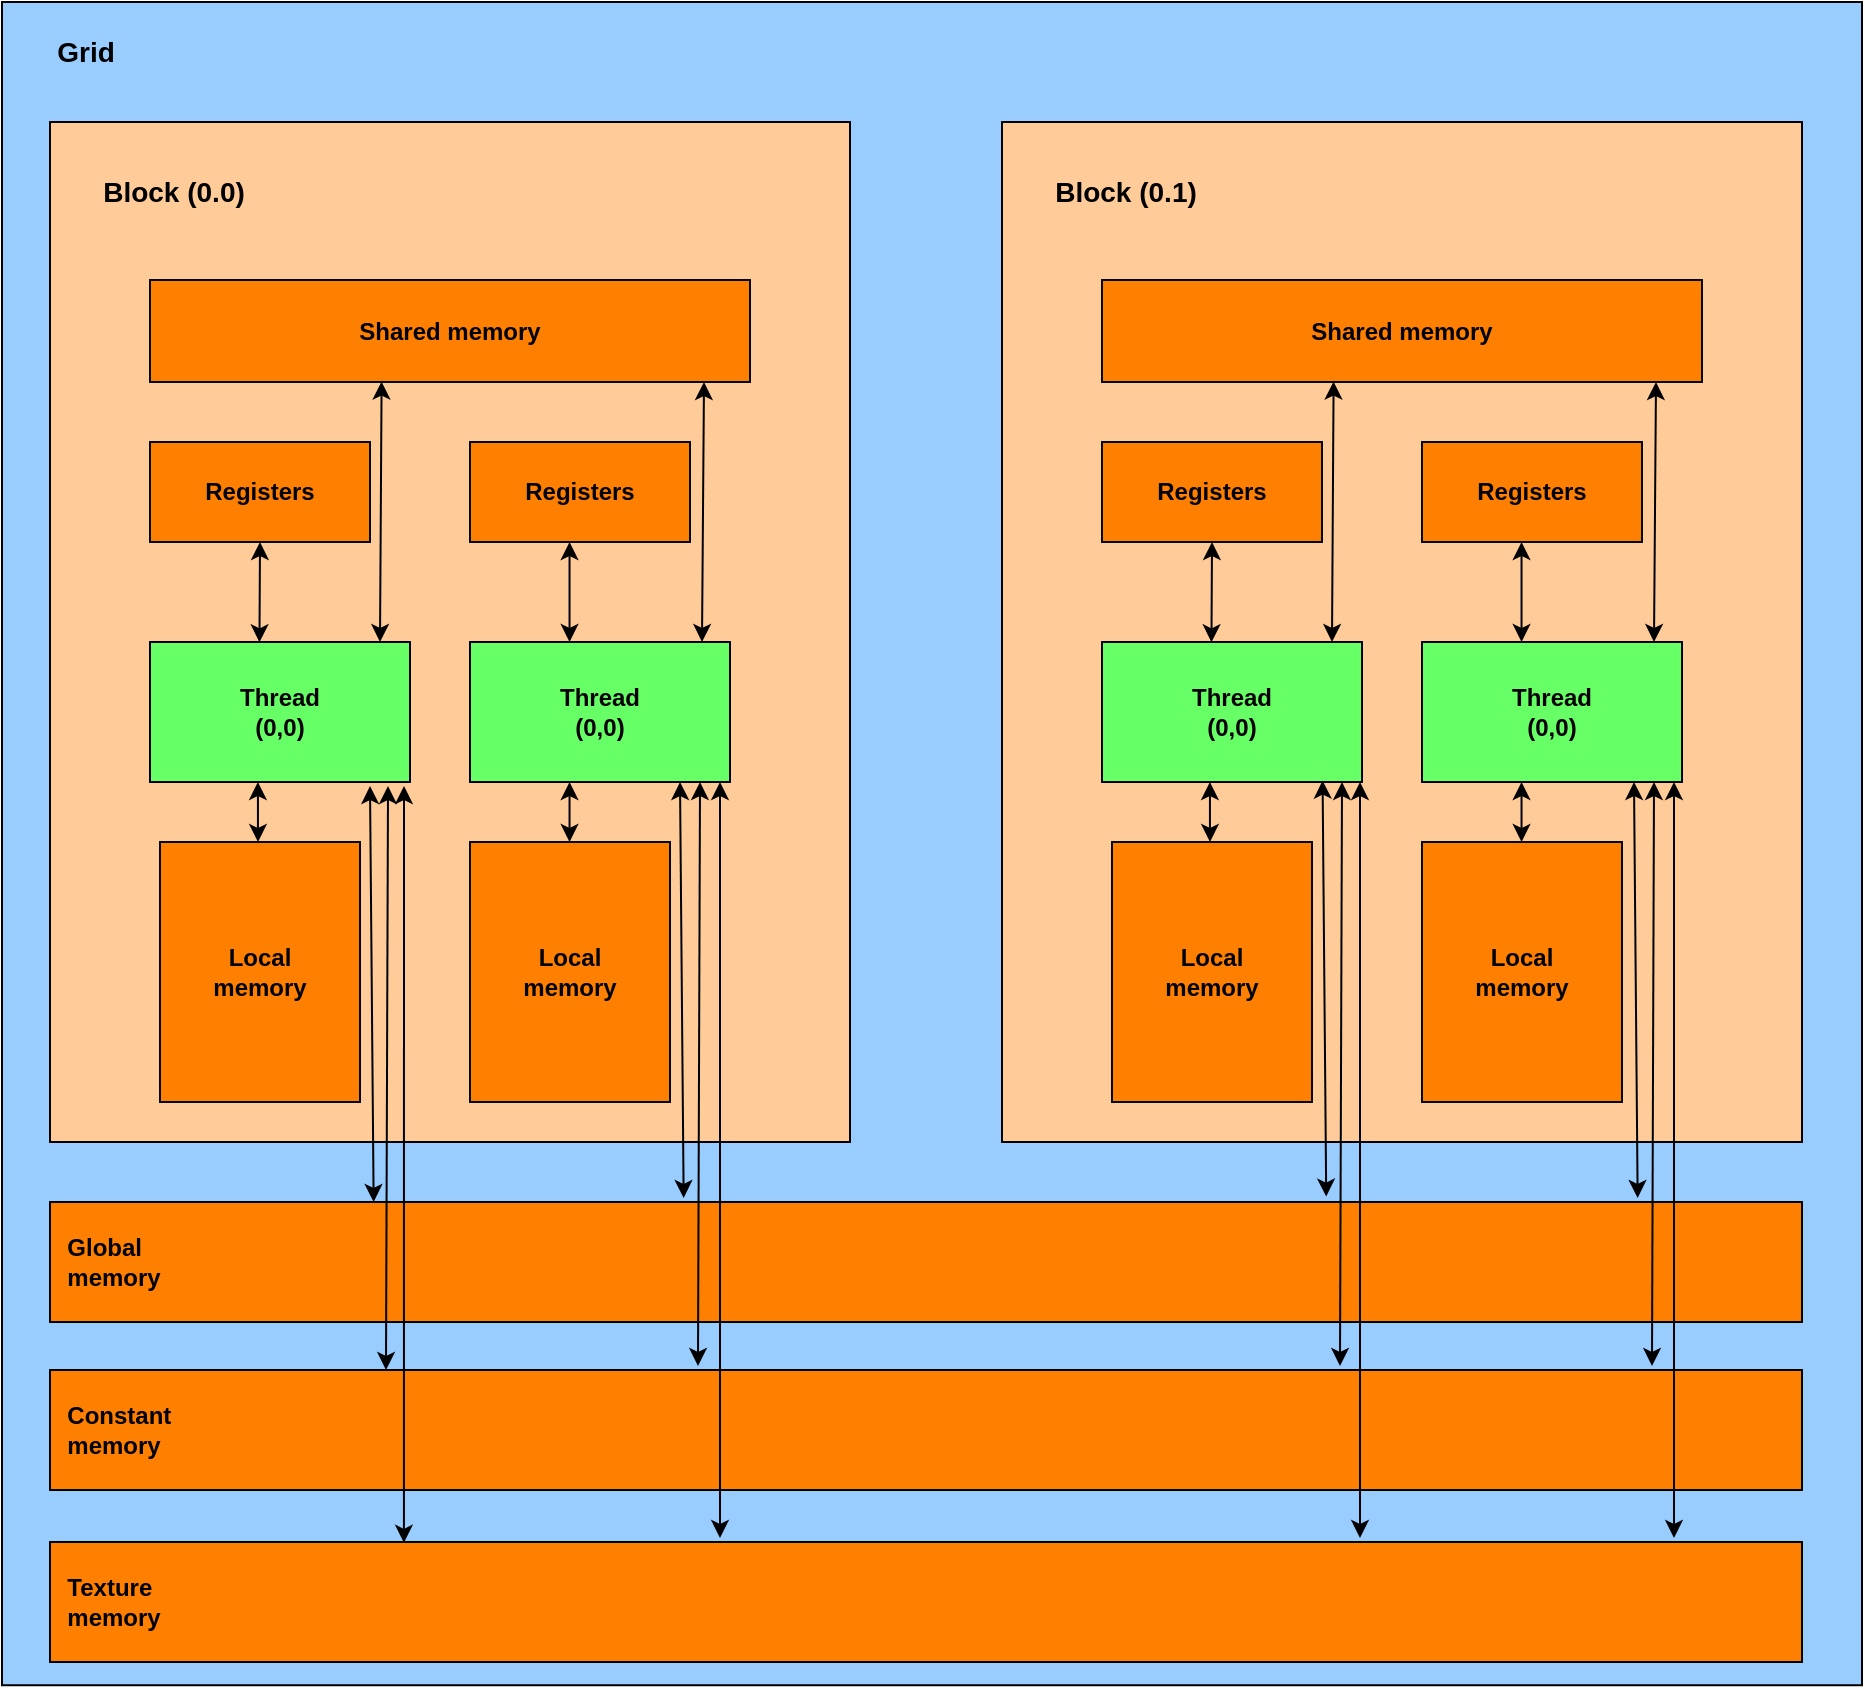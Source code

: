 <mxfile version="22.1.2" type="device">
  <diagram name="Page-1" id="Xms4vQwvj5x-DTssd_DD">
    <mxGraphModel dx="2244" dy="1626" grid="1" gridSize="10" guides="1" tooltips="1" connect="1" arrows="1" fold="1" page="1" pageScale="1" pageWidth="827" pageHeight="1169" background="#ffffff" math="0" shadow="0">
      <root>
        <mxCell id="0" />
        <mxCell id="1" parent="0" />
        <mxCell id="XgoD8Mu38-TQksBzbD_L-8" value="" style="rounded=0;whiteSpace=wrap;html=1;fillColor=#99CCFF;direction=south;" vertex="1" parent="1">
          <mxGeometry x="320" y="210" width="930" height="841.62" as="geometry" />
        </mxCell>
        <mxCell id="Rk5Obd-SXg-HLK2UVsQ8-55" value="" style="group" vertex="1" connectable="0" parent="1">
          <mxGeometry x="820" y="270" width="400" height="510" as="geometry" />
        </mxCell>
        <mxCell id="XgoD8Mu38-TQksBzbD_L-55" value="" style="rounded=0;whiteSpace=wrap;html=1;fillColor=#FFCC99;" vertex="1" parent="Rk5Obd-SXg-HLK2UVsQ8-55">
          <mxGeometry width="400" height="510" as="geometry" />
        </mxCell>
        <mxCell id="XgoD8Mu38-TQksBzbD_L-2" value="&lt;b&gt;&lt;font style=&quot;font-size: 14px;&quot;&gt;Block (0.1)&lt;/font&gt;&lt;/b&gt;" style="text;html=1;strokeColor=none;fillColor=none;align=center;verticalAlign=middle;whiteSpace=wrap;rounded=0;" vertex="1" parent="Rk5Obd-SXg-HLK2UVsQ8-55">
          <mxGeometry x="20" y="20" width="84" height="30" as="geometry" />
        </mxCell>
        <mxCell id="XgoD8Mu38-TQksBzbD_L-4" value="&lt;b&gt;Thread&lt;br&gt;(0,0)&lt;/b&gt;" style="rounded=0;whiteSpace=wrap;html=1;labelBackgroundColor=#66FF66;fillColor=#66FF66;" vertex="1" parent="Rk5Obd-SXg-HLK2UVsQ8-55">
          <mxGeometry x="50" y="260" width="130" height="70" as="geometry" />
        </mxCell>
        <mxCell id="Rk5Obd-SXg-HLK2UVsQ8-35" value="&lt;b&gt;Shared memory&lt;/b&gt;" style="rounded=0;whiteSpace=wrap;html=1;labelBackgroundColor=#FF8000;fillColor=#FF8000;" vertex="1" parent="Rk5Obd-SXg-HLK2UVsQ8-55">
          <mxGeometry x="50" y="79" width="300" height="51" as="geometry" />
        </mxCell>
        <mxCell id="Rk5Obd-SXg-HLK2UVsQ8-37" value="&lt;b&gt;Registers&lt;/b&gt;" style="rounded=0;whiteSpace=wrap;html=1;labelBackgroundColor=#FF8000;fillColor=#FF8000;" vertex="1" parent="Rk5Obd-SXg-HLK2UVsQ8-55">
          <mxGeometry x="50" y="160" width="110" height="50" as="geometry" />
        </mxCell>
        <mxCell id="Rk5Obd-SXg-HLK2UVsQ8-38" value="&lt;b&gt;Local&lt;br&gt;memory&lt;br&gt;&lt;/b&gt;" style="rounded=0;whiteSpace=wrap;html=1;labelBackgroundColor=#FF8000;fillColor=#FF8000;" vertex="1" parent="Rk5Obd-SXg-HLK2UVsQ8-55">
          <mxGeometry x="55" y="360" width="100" height="130" as="geometry" />
        </mxCell>
        <mxCell id="Rk5Obd-SXg-HLK2UVsQ8-40" value="&lt;b&gt;Registers&lt;/b&gt;" style="rounded=0;whiteSpace=wrap;html=1;labelBackgroundColor=#FF8000;fillColor=#FF8000;" vertex="1" parent="Rk5Obd-SXg-HLK2UVsQ8-55">
          <mxGeometry x="210" y="160" width="110" height="50" as="geometry" />
        </mxCell>
        <mxCell id="Rk5Obd-SXg-HLK2UVsQ8-41" value="&lt;b&gt;Thread&lt;br&gt;(0,0)&lt;/b&gt;" style="rounded=0;whiteSpace=wrap;html=1;labelBackgroundColor=#66FF66;fillColor=#66FF66;" vertex="1" parent="Rk5Obd-SXg-HLK2UVsQ8-55">
          <mxGeometry x="210" y="260" width="130" height="70" as="geometry" />
        </mxCell>
        <mxCell id="Rk5Obd-SXg-HLK2UVsQ8-42" value="&lt;b&gt;Local&lt;br&gt;memory&lt;br&gt;&lt;/b&gt;" style="rounded=0;whiteSpace=wrap;html=1;labelBackgroundColor=#FF8000;fillColor=#FF8000;" vertex="1" parent="Rk5Obd-SXg-HLK2UVsQ8-55">
          <mxGeometry x="210" y="360" width="100" height="130" as="geometry" />
        </mxCell>
        <mxCell id="Rk5Obd-SXg-HLK2UVsQ8-47" value="" style="endArrow=classic;startArrow=classic;html=1;rounded=0;entryX=0.386;entryY=0.996;entryDx=0;entryDy=0;entryPerimeter=0;" edge="1" parent="Rk5Obd-SXg-HLK2UVsQ8-55" target="Rk5Obd-SXg-HLK2UVsQ8-35">
          <mxGeometry width="50" height="50" relative="1" as="geometry">
            <mxPoint x="165" y="260" as="sourcePoint" />
            <mxPoint x="215" y="210" as="targetPoint" />
          </mxGeometry>
        </mxCell>
        <mxCell id="Rk5Obd-SXg-HLK2UVsQ8-48" value="" style="endArrow=classic;startArrow=classic;html=1;rounded=0;entryX=0.5;entryY=1;entryDx=0;entryDy=0;exitX=0.421;exitY=0.002;exitDx=0;exitDy=0;exitPerimeter=0;" edge="1" parent="Rk5Obd-SXg-HLK2UVsQ8-55" source="XgoD8Mu38-TQksBzbD_L-4" target="Rk5Obd-SXg-HLK2UVsQ8-37">
          <mxGeometry width="50" height="50" relative="1" as="geometry">
            <mxPoint x="175" y="270" as="sourcePoint" />
            <mxPoint x="176" y="140" as="targetPoint" />
          </mxGeometry>
        </mxCell>
        <mxCell id="Rk5Obd-SXg-HLK2UVsQ8-49" value="" style="endArrow=classic;startArrow=classic;html=1;rounded=0;entryX=0.5;entryY=1;entryDx=0;entryDy=0;exitX=0.421;exitY=0.002;exitDx=0;exitDy=0;exitPerimeter=0;" edge="1" parent="Rk5Obd-SXg-HLK2UVsQ8-55">
          <mxGeometry width="50" height="50" relative="1" as="geometry">
            <mxPoint x="259.77" y="260" as="sourcePoint" />
            <mxPoint x="259.77" y="210" as="targetPoint" />
          </mxGeometry>
        </mxCell>
        <mxCell id="Rk5Obd-SXg-HLK2UVsQ8-52" value="" style="endArrow=classic;startArrow=classic;html=1;rounded=0;entryX=0.386;entryY=0.996;entryDx=0;entryDy=0;entryPerimeter=0;" edge="1" parent="Rk5Obd-SXg-HLK2UVsQ8-55">
          <mxGeometry width="50" height="50" relative="1" as="geometry">
            <mxPoint x="326" y="260" as="sourcePoint" />
            <mxPoint x="327" y="130" as="targetPoint" />
          </mxGeometry>
        </mxCell>
        <mxCell id="Rk5Obd-SXg-HLK2UVsQ8-53" value="" style="endArrow=classic;startArrow=classic;html=1;rounded=0;exitX=0.421;exitY=0.002;exitDx=0;exitDy=0;exitPerimeter=0;entryX=0.415;entryY=1;entryDx=0;entryDy=0;entryPerimeter=0;" edge="1" parent="Rk5Obd-SXg-HLK2UVsQ8-55" target="XgoD8Mu38-TQksBzbD_L-4">
          <mxGeometry width="50" height="50" relative="1" as="geometry">
            <mxPoint x="104" y="360" as="sourcePoint" />
            <mxPoint x="100" y="330" as="targetPoint" />
          </mxGeometry>
        </mxCell>
        <mxCell id="Rk5Obd-SXg-HLK2UVsQ8-54" value="" style="endArrow=classic;startArrow=classic;html=1;rounded=0;exitX=0.421;exitY=0.002;exitDx=0;exitDy=0;exitPerimeter=0;entryX=0.415;entryY=1;entryDx=0;entryDy=0;entryPerimeter=0;" edge="1" parent="Rk5Obd-SXg-HLK2UVsQ8-55">
          <mxGeometry width="50" height="50" relative="1" as="geometry">
            <mxPoint x="259.77" y="360" as="sourcePoint" />
            <mxPoint x="259.77" y="330" as="targetPoint" />
          </mxGeometry>
        </mxCell>
        <mxCell id="Rk5Obd-SXg-HLK2UVsQ8-78" value="" style="endArrow=classic;startArrow=classic;html=1;rounded=0;entryX=0.933;entryY=0.99;entryDx=0;entryDy=0;entryPerimeter=0;exitX=0.741;exitY=-0.045;exitDx=0;exitDy=0;exitPerimeter=0;" edge="1" parent="Rk5Obd-SXg-HLK2UVsQ8-55">
          <mxGeometry width="50" height="50" relative="1" as="geometry">
            <mxPoint x="317.826" y="538" as="sourcePoint" />
            <mxPoint x="316.0" y="330.0" as="targetPoint" />
          </mxGeometry>
        </mxCell>
        <mxCell id="Rk5Obd-SXg-HLK2UVsQ8-56" value="" style="group" vertex="1" connectable="0" parent="1">
          <mxGeometry x="344" y="270" width="400" height="510" as="geometry" />
        </mxCell>
        <mxCell id="Rk5Obd-SXg-HLK2UVsQ8-57" value="" style="rounded=0;whiteSpace=wrap;html=1;fillColor=#FFCC99;" vertex="1" parent="Rk5Obd-SXg-HLK2UVsQ8-56">
          <mxGeometry width="400" height="510" as="geometry" />
        </mxCell>
        <mxCell id="Rk5Obd-SXg-HLK2UVsQ8-58" value="&lt;b&gt;&lt;font style=&quot;font-size: 14px;&quot;&gt;Block (0.0)&lt;/font&gt;&lt;/b&gt;" style="text;html=1;strokeColor=none;fillColor=none;align=center;verticalAlign=middle;whiteSpace=wrap;rounded=0;" vertex="1" parent="Rk5Obd-SXg-HLK2UVsQ8-56">
          <mxGeometry x="20" y="20" width="84" height="30" as="geometry" />
        </mxCell>
        <mxCell id="Rk5Obd-SXg-HLK2UVsQ8-59" value="&lt;b&gt;Thread&lt;br&gt;(0,0)&lt;/b&gt;" style="rounded=0;whiteSpace=wrap;html=1;labelBackgroundColor=#66FF66;fillColor=#66FF66;" vertex="1" parent="Rk5Obd-SXg-HLK2UVsQ8-56">
          <mxGeometry x="50" y="260" width="130" height="70" as="geometry" />
        </mxCell>
        <mxCell id="Rk5Obd-SXg-HLK2UVsQ8-60" value="&lt;b&gt;Shared memory&lt;/b&gt;" style="rounded=0;whiteSpace=wrap;html=1;labelBackgroundColor=#FF8000;fillColor=#FF8000;" vertex="1" parent="Rk5Obd-SXg-HLK2UVsQ8-56">
          <mxGeometry x="50" y="79" width="300" height="51" as="geometry" />
        </mxCell>
        <mxCell id="Rk5Obd-SXg-HLK2UVsQ8-61" value="&lt;b&gt;Registers&lt;/b&gt;" style="rounded=0;whiteSpace=wrap;html=1;labelBackgroundColor=#FF8000;fillColor=#FF8000;" vertex="1" parent="Rk5Obd-SXg-HLK2UVsQ8-56">
          <mxGeometry x="50" y="160" width="110" height="50" as="geometry" />
        </mxCell>
        <mxCell id="Rk5Obd-SXg-HLK2UVsQ8-62" value="&lt;b&gt;Local&lt;br&gt;memory&lt;br&gt;&lt;/b&gt;" style="rounded=0;whiteSpace=wrap;html=1;labelBackgroundColor=#FF8000;fillColor=#FF8000;" vertex="1" parent="Rk5Obd-SXg-HLK2UVsQ8-56">
          <mxGeometry x="55" y="360" width="100" height="130" as="geometry" />
        </mxCell>
        <mxCell id="Rk5Obd-SXg-HLK2UVsQ8-63" value="&lt;b&gt;Registers&lt;/b&gt;" style="rounded=0;whiteSpace=wrap;html=1;labelBackgroundColor=#FF8000;fillColor=#FF8000;" vertex="1" parent="Rk5Obd-SXg-HLK2UVsQ8-56">
          <mxGeometry x="210" y="160" width="110" height="50" as="geometry" />
        </mxCell>
        <mxCell id="Rk5Obd-SXg-HLK2UVsQ8-64" value="&lt;b&gt;Thread&lt;br&gt;(0,0)&lt;/b&gt;" style="rounded=0;whiteSpace=wrap;html=1;labelBackgroundColor=#66FF66;fillColor=#66FF66;" vertex="1" parent="Rk5Obd-SXg-HLK2UVsQ8-56">
          <mxGeometry x="210" y="260" width="130" height="70" as="geometry" />
        </mxCell>
        <mxCell id="Rk5Obd-SXg-HLK2UVsQ8-65" value="&lt;b&gt;Local&lt;br&gt;memory&lt;br&gt;&lt;/b&gt;" style="rounded=0;whiteSpace=wrap;html=1;labelBackgroundColor=#FF8000;fillColor=#FF8000;" vertex="1" parent="Rk5Obd-SXg-HLK2UVsQ8-56">
          <mxGeometry x="210" y="360" width="100" height="130" as="geometry" />
        </mxCell>
        <mxCell id="Rk5Obd-SXg-HLK2UVsQ8-66" value="" style="endArrow=classic;startArrow=classic;html=1;rounded=0;entryX=0.386;entryY=0.996;entryDx=0;entryDy=0;entryPerimeter=0;" edge="1" parent="Rk5Obd-SXg-HLK2UVsQ8-56" target="Rk5Obd-SXg-HLK2UVsQ8-60">
          <mxGeometry width="50" height="50" relative="1" as="geometry">
            <mxPoint x="165" y="260" as="sourcePoint" />
            <mxPoint x="215" y="210" as="targetPoint" />
          </mxGeometry>
        </mxCell>
        <mxCell id="Rk5Obd-SXg-HLK2UVsQ8-67" value="" style="endArrow=classic;startArrow=classic;html=1;rounded=0;entryX=0.5;entryY=1;entryDx=0;entryDy=0;exitX=0.421;exitY=0.002;exitDx=0;exitDy=0;exitPerimeter=0;" edge="1" parent="Rk5Obd-SXg-HLK2UVsQ8-56" source="Rk5Obd-SXg-HLK2UVsQ8-59" target="Rk5Obd-SXg-HLK2UVsQ8-61">
          <mxGeometry width="50" height="50" relative="1" as="geometry">
            <mxPoint x="175" y="270" as="sourcePoint" />
            <mxPoint x="176" y="140" as="targetPoint" />
          </mxGeometry>
        </mxCell>
        <mxCell id="Rk5Obd-SXg-HLK2UVsQ8-68" value="" style="endArrow=classic;startArrow=classic;html=1;rounded=0;entryX=0.5;entryY=1;entryDx=0;entryDy=0;exitX=0.421;exitY=0.002;exitDx=0;exitDy=0;exitPerimeter=0;" edge="1" parent="Rk5Obd-SXg-HLK2UVsQ8-56">
          <mxGeometry width="50" height="50" relative="1" as="geometry">
            <mxPoint x="259.77" y="260" as="sourcePoint" />
            <mxPoint x="259.77" y="210" as="targetPoint" />
          </mxGeometry>
        </mxCell>
        <mxCell id="Rk5Obd-SXg-HLK2UVsQ8-69" value="" style="endArrow=classic;startArrow=classic;html=1;rounded=0;entryX=0.386;entryY=0.996;entryDx=0;entryDy=0;entryPerimeter=0;" edge="1" parent="Rk5Obd-SXg-HLK2UVsQ8-56">
          <mxGeometry width="50" height="50" relative="1" as="geometry">
            <mxPoint x="326" y="260" as="sourcePoint" />
            <mxPoint x="327" y="130" as="targetPoint" />
          </mxGeometry>
        </mxCell>
        <mxCell id="Rk5Obd-SXg-HLK2UVsQ8-70" value="" style="endArrow=classic;startArrow=classic;html=1;rounded=0;exitX=0.421;exitY=0.002;exitDx=0;exitDy=0;exitPerimeter=0;entryX=0.415;entryY=1;entryDx=0;entryDy=0;entryPerimeter=0;" edge="1" parent="Rk5Obd-SXg-HLK2UVsQ8-56" target="Rk5Obd-SXg-HLK2UVsQ8-59">
          <mxGeometry width="50" height="50" relative="1" as="geometry">
            <mxPoint x="104" y="360" as="sourcePoint" />
            <mxPoint x="100" y="330" as="targetPoint" />
          </mxGeometry>
        </mxCell>
        <mxCell id="Rk5Obd-SXg-HLK2UVsQ8-71" value="" style="endArrow=classic;startArrow=classic;html=1;rounded=0;exitX=0.421;exitY=0.002;exitDx=0;exitDy=0;exitPerimeter=0;entryX=0.415;entryY=1;entryDx=0;entryDy=0;entryPerimeter=0;" edge="1" parent="Rk5Obd-SXg-HLK2UVsQ8-56">
          <mxGeometry width="50" height="50" relative="1" as="geometry">
            <mxPoint x="259.77" y="360" as="sourcePoint" />
            <mxPoint x="259.77" y="330" as="targetPoint" />
          </mxGeometry>
        </mxCell>
        <mxCell id="Rk5Obd-SXg-HLK2UVsQ8-79" value="" style="endArrow=classic;startArrow=classic;html=1;rounded=0;entryX=0.933;entryY=0.99;entryDx=0;entryDy=0;entryPerimeter=0;exitX=0.741;exitY=-0.045;exitDx=0;exitDy=0;exitPerimeter=0;" edge="1" parent="Rk5Obd-SXg-HLK2UVsQ8-56">
          <mxGeometry width="50" height="50" relative="1" as="geometry">
            <mxPoint x="316.826" y="538" as="sourcePoint" />
            <mxPoint x="315.0" y="330.0" as="targetPoint" />
          </mxGeometry>
        </mxCell>
        <mxCell id="Rk5Obd-SXg-HLK2UVsQ8-73" value="&lt;b&gt;&amp;nbsp; Global &lt;br&gt;&amp;nbsp; memory&lt;/b&gt;" style="rounded=0;whiteSpace=wrap;html=1;labelBackgroundColor=#FF8000;fillColor=#FF8000;align=left;" vertex="1" parent="1">
          <mxGeometry x="344" y="810" width="876" height="60" as="geometry" />
        </mxCell>
        <mxCell id="Rk5Obd-SXg-HLK2UVsQ8-74" value="&lt;b&gt;&amp;nbsp; Constant&lt;br&gt;&amp;nbsp; memory&lt;/b&gt;" style="rounded=0;whiteSpace=wrap;html=1;labelBackgroundColor=#FF8000;fillColor=#FF8000;align=left;" vertex="1" parent="1">
          <mxGeometry x="344" y="894" width="876" height="60" as="geometry" />
        </mxCell>
        <mxCell id="Rk5Obd-SXg-HLK2UVsQ8-75" value="&lt;b&gt;&amp;nbsp; Texture&lt;br&gt;&amp;nbsp; memory&lt;/b&gt;" style="rounded=0;whiteSpace=wrap;html=1;labelBackgroundColor=#FF8000;fillColor=#FF8000;align=left;" vertex="1" parent="1">
          <mxGeometry x="344" y="980" width="876" height="60" as="geometry" />
        </mxCell>
        <mxCell id="Rk5Obd-SXg-HLK2UVsQ8-76" value="&lt;b&gt;&lt;font style=&quot;font-size: 14px;&quot;&gt;Grid&lt;/font&gt;&lt;/b&gt;" style="text;html=1;strokeColor=none;fillColor=none;align=center;verticalAlign=middle;whiteSpace=wrap;rounded=0;" vertex="1" parent="1">
          <mxGeometry x="320" y="220" width="84" height="30" as="geometry" />
        </mxCell>
        <mxCell id="Rk5Obd-SXg-HLK2UVsQ8-77" value="" style="endArrow=classic;startArrow=classic;html=1;rounded=0;entryX=0.933;entryY=0.99;entryDx=0;entryDy=0;entryPerimeter=0;exitX=0.741;exitY=-0.045;exitDx=0;exitDy=0;exitPerimeter=0;" edge="1" parent="1">
          <mxGeometry width="50" height="50" relative="1" as="geometry">
            <mxPoint x="982.116" y="807.3" as="sourcePoint" />
            <mxPoint x="980.29" y="599.3" as="targetPoint" />
          </mxGeometry>
        </mxCell>
        <mxCell id="Rk5Obd-SXg-HLK2UVsQ8-82" value="" style="endArrow=classic;startArrow=classic;html=1;rounded=0;entryX=0.933;entryY=0.99;entryDx=0;entryDy=0;entryPerimeter=0;exitX=0.741;exitY=-0.045;exitDx=0;exitDy=0;exitPerimeter=0;" edge="1" parent="1">
          <mxGeometry width="50" height="50" relative="1" as="geometry">
            <mxPoint x="505.826" y="810" as="sourcePoint" />
            <mxPoint x="504.0" y="602" as="targetPoint" />
          </mxGeometry>
        </mxCell>
        <mxCell id="Rk5Obd-SXg-HLK2UVsQ8-86" value="" style="endArrow=classic;startArrow=classic;html=1;rounded=0;entryX=0.933;entryY=0.99;entryDx=0;entryDy=0;entryPerimeter=0;exitX=0.202;exitY=0.007;exitDx=0;exitDy=0;exitPerimeter=0;" edge="1" parent="1" source="Rk5Obd-SXg-HLK2UVsQ8-75">
          <mxGeometry width="50" height="50" relative="1" as="geometry">
            <mxPoint x="520" y="894" as="sourcePoint" />
            <mxPoint x="521.0" y="602" as="targetPoint" />
          </mxGeometry>
        </mxCell>
        <mxCell id="Rk5Obd-SXg-HLK2UVsQ8-87" value="" style="endArrow=classic;startArrow=classic;html=1;rounded=0;entryX=0.933;entryY=0.99;entryDx=0;entryDy=0;entryPerimeter=0;exitX=0.194;exitY=0.004;exitDx=0;exitDy=0;exitPerimeter=0;" edge="1" parent="1">
          <mxGeometry width="50" height="50" relative="1" as="geometry">
            <mxPoint x="512" y="894" as="sourcePoint" />
            <mxPoint x="513.0" y="602" as="targetPoint" />
          </mxGeometry>
        </mxCell>
        <mxCell id="Rk5Obd-SXg-HLK2UVsQ8-88" value="" style="endArrow=classic;startArrow=classic;html=1;rounded=0;entryX=0.933;entryY=0.99;entryDx=0;entryDy=0;entryPerimeter=0;exitX=0.202;exitY=0.007;exitDx=0;exitDy=0;exitPerimeter=0;" edge="1" parent="1">
          <mxGeometry width="50" height="50" relative="1" as="geometry">
            <mxPoint x="999" y="978" as="sourcePoint" />
            <mxPoint x="999.0" y="600" as="targetPoint" />
          </mxGeometry>
        </mxCell>
        <mxCell id="Rk5Obd-SXg-HLK2UVsQ8-89" value="" style="endArrow=classic;startArrow=classic;html=1;rounded=0;entryX=0.933;entryY=0.99;entryDx=0;entryDy=0;entryPerimeter=0;exitX=0.202;exitY=0.007;exitDx=0;exitDy=0;exitPerimeter=0;" edge="1" parent="1">
          <mxGeometry width="50" height="50" relative="1" as="geometry">
            <mxPoint x="679" y="978" as="sourcePoint" />
            <mxPoint x="679.0" y="600" as="targetPoint" />
          </mxGeometry>
        </mxCell>
        <mxCell id="Rk5Obd-SXg-HLK2UVsQ8-90" value="" style="endArrow=classic;startArrow=classic;html=1;rounded=0;entryX=0.933;entryY=0.99;entryDx=0;entryDy=0;entryPerimeter=0;exitX=0.194;exitY=0.004;exitDx=0;exitDy=0;exitPerimeter=0;" edge="1" parent="1">
          <mxGeometry width="50" height="50" relative="1" as="geometry">
            <mxPoint x="668" y="892" as="sourcePoint" />
            <mxPoint x="669.0" y="600" as="targetPoint" />
          </mxGeometry>
        </mxCell>
        <mxCell id="Rk5Obd-SXg-HLK2UVsQ8-91" value="" style="endArrow=classic;startArrow=classic;html=1;rounded=0;entryX=0.933;entryY=0.99;entryDx=0;entryDy=0;entryPerimeter=0;exitX=0.194;exitY=0.004;exitDx=0;exitDy=0;exitPerimeter=0;" edge="1" parent="1">
          <mxGeometry width="50" height="50" relative="1" as="geometry">
            <mxPoint x="989" y="892" as="sourcePoint" />
            <mxPoint x="990.0" y="600" as="targetPoint" />
          </mxGeometry>
        </mxCell>
        <mxCell id="Rk5Obd-SXg-HLK2UVsQ8-92" value="" style="endArrow=classic;startArrow=classic;html=1;rounded=0;entryX=0.933;entryY=0.99;entryDx=0;entryDy=0;entryPerimeter=0;exitX=0.202;exitY=0.007;exitDx=0;exitDy=0;exitPerimeter=0;" edge="1" parent="1">
          <mxGeometry width="50" height="50" relative="1" as="geometry">
            <mxPoint x="1156" y="978" as="sourcePoint" />
            <mxPoint x="1156.0" y="600" as="targetPoint" />
          </mxGeometry>
        </mxCell>
        <mxCell id="Rk5Obd-SXg-HLK2UVsQ8-93" value="" style="endArrow=classic;startArrow=classic;html=1;rounded=0;entryX=0.933;entryY=0.99;entryDx=0;entryDy=0;entryPerimeter=0;exitX=0.194;exitY=0.004;exitDx=0;exitDy=0;exitPerimeter=0;" edge="1" parent="1">
          <mxGeometry width="50" height="50" relative="1" as="geometry">
            <mxPoint x="1145" y="892" as="sourcePoint" />
            <mxPoint x="1146.0" y="600" as="targetPoint" />
          </mxGeometry>
        </mxCell>
      </root>
    </mxGraphModel>
  </diagram>
</mxfile>
